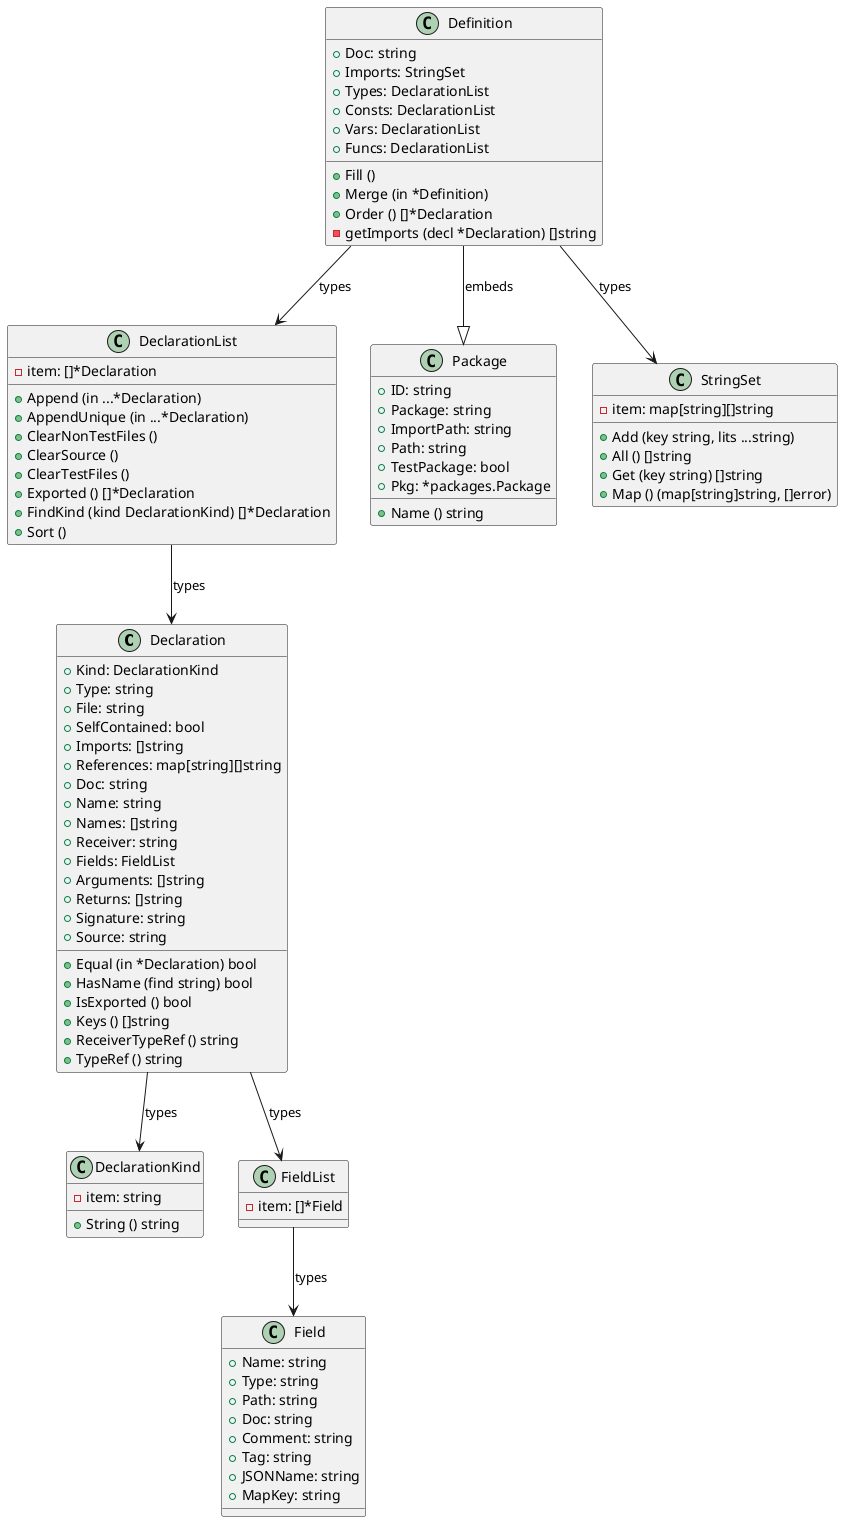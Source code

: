 @startuml

class Declaration {
  + Kind: DeclarationKind
  + Type: string
  + File: string
  + SelfContained: bool
  + Imports: []string
  + References: map[string][]string
  + Doc: string
  + Name: string
  + Names: []string
  + Receiver: string
  + Fields: FieldList
  + Arguments: []string
  + Returns: []string
  + Signature: string
  + Source: string
  + Equal (in *Declaration) bool
  + HasName (find string) bool
  + IsExported () bool
  + Keys () []string
  + ReceiverTypeRef () string
  + TypeRef () string
}

class DeclarationKind {
  - item: string
  + String () string
}

class DeclarationList {
  - item: []*Declaration
  + Append (in ...*Declaration)
  + AppendUnique (in ...*Declaration)
  + ClearNonTestFiles ()
  + ClearSource ()
  + ClearTestFiles ()
  + Exported () []*Declaration
  + FindKind (kind DeclarationKind) []*Declaration
  + Sort ()
}

class Definition {
  + Doc: string
  + Imports: StringSet
  + Types: DeclarationList
  + Consts: DeclarationList
  + Vars: DeclarationList
  + Funcs: DeclarationList
  + Fill ()
  + Merge (in *Definition)
  + Order () []*Declaration
  - getImports (decl *Declaration) []string
}

class Field {
  + Name: string
  + Type: string
  + Path: string
  + Doc: string
  + Comment: string
  + Tag: string
  + JSONName: string
  + MapKey: string
}

class FieldList {
  - item: []*Field
}

class Package {
  + ID: string
  + Package: string
  + ImportPath: string
  + Path: string
  + TestPackage: bool
  + Pkg: *packages.Package
  + Name () string
}

class StringSet {
  - item: map[string][]string
  + Add (key string, lits ...string)
  + All () []string
  + Get (key string) []string
  + Map () (map[string]string, []error)
}

Declaration --> DeclarationKind : types
Declaration --> FieldList : types
DeclarationList --> Declaration : types
Definition --|> Package : embeds
Definition --> StringSet : types
Definition --> DeclarationList : types
FieldList --> Field : types

@enduml

